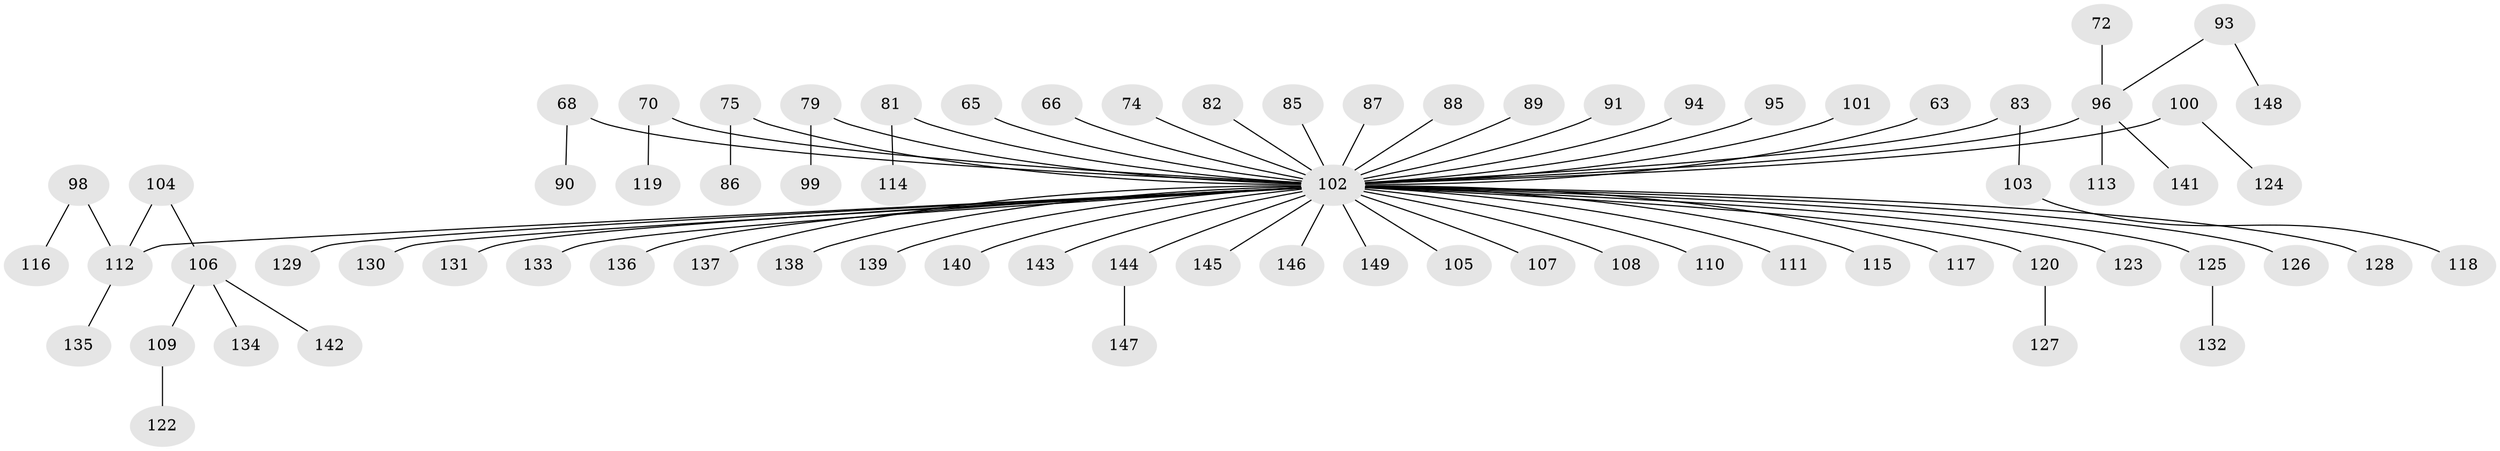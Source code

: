 // original degree distribution, {4: 0.06711409395973154, 7: 0.020134228187919462, 6: 0.006711409395973154, 8: 0.006711409395973154, 3: 0.12080536912751678, 2: 0.26174496644295303, 5: 0.020134228187919462, 1: 0.4966442953020134}
// Generated by graph-tools (version 1.1) at 2025/53/03/09/25 04:53:32]
// undirected, 74 vertices, 73 edges
graph export_dot {
graph [start="1"]
  node [color=gray90,style=filled];
  63;
  65 [super="+50"];
  66;
  68;
  70;
  72;
  74;
  75;
  79;
  81;
  82;
  83;
  85;
  86;
  87;
  88;
  89 [super="+58"];
  90;
  91;
  93;
  94;
  95;
  96 [super="+26+67"];
  98;
  99;
  100;
  101;
  102 [super="+38+61+84+97"];
  103;
  104;
  105;
  106;
  107;
  108;
  109;
  110;
  111;
  112 [super="+71+92+73"];
  113;
  114;
  115;
  116;
  117;
  118;
  119;
  120;
  122;
  123;
  124;
  125;
  126;
  127;
  128;
  129;
  130;
  131;
  132;
  133;
  134;
  135;
  136;
  137;
  138;
  139;
  140;
  141;
  142;
  143;
  144 [super="+121"];
  145;
  146;
  147;
  148;
  149;
  63 -- 102;
  65 -- 102;
  66 -- 102;
  68 -- 90;
  68 -- 102;
  70 -- 119;
  70 -- 102;
  72 -- 96;
  74 -- 102;
  75 -- 86;
  75 -- 102;
  79 -- 99;
  79 -- 102;
  81 -- 114;
  81 -- 102;
  82 -- 102;
  83 -- 103;
  83 -- 102;
  85 -- 102;
  87 -- 102;
  88 -- 102;
  89 -- 102;
  91 -- 102;
  93 -- 148;
  93 -- 96;
  94 -- 102;
  95 -- 102;
  96 -- 141;
  96 -- 113;
  96 -- 102;
  98 -- 116;
  98 -- 112;
  100 -- 124;
  100 -- 102;
  101 -- 102;
  102 -- 129;
  102 -- 146;
  102 -- 125;
  102 -- 128;
  102 -- 130;
  102 -- 131;
  102 -- 133;
  102 -- 136;
  102 -- 137;
  102 -- 138;
  102 -- 139;
  102 -- 140;
  102 -- 143;
  102 -- 144;
  102 -- 145;
  102 -- 149;
  102 -- 105;
  102 -- 107;
  102 -- 108;
  102 -- 110;
  102 -- 111;
  102 -- 112;
  102 -- 115;
  102 -- 117;
  102 -- 120;
  102 -- 123;
  102 -- 126;
  103 -- 118;
  104 -- 106;
  104 -- 112;
  106 -- 109;
  106 -- 134;
  106 -- 142;
  109 -- 122;
  112 -- 135;
  120 -- 127;
  125 -- 132;
  144 -- 147;
}
